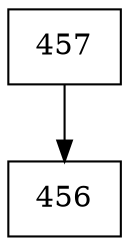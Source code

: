 digraph G {
  node [shape=record];
  node0 [label="{457}"];
  node0 -> node1;
  node1 [label="{456}"];
}
